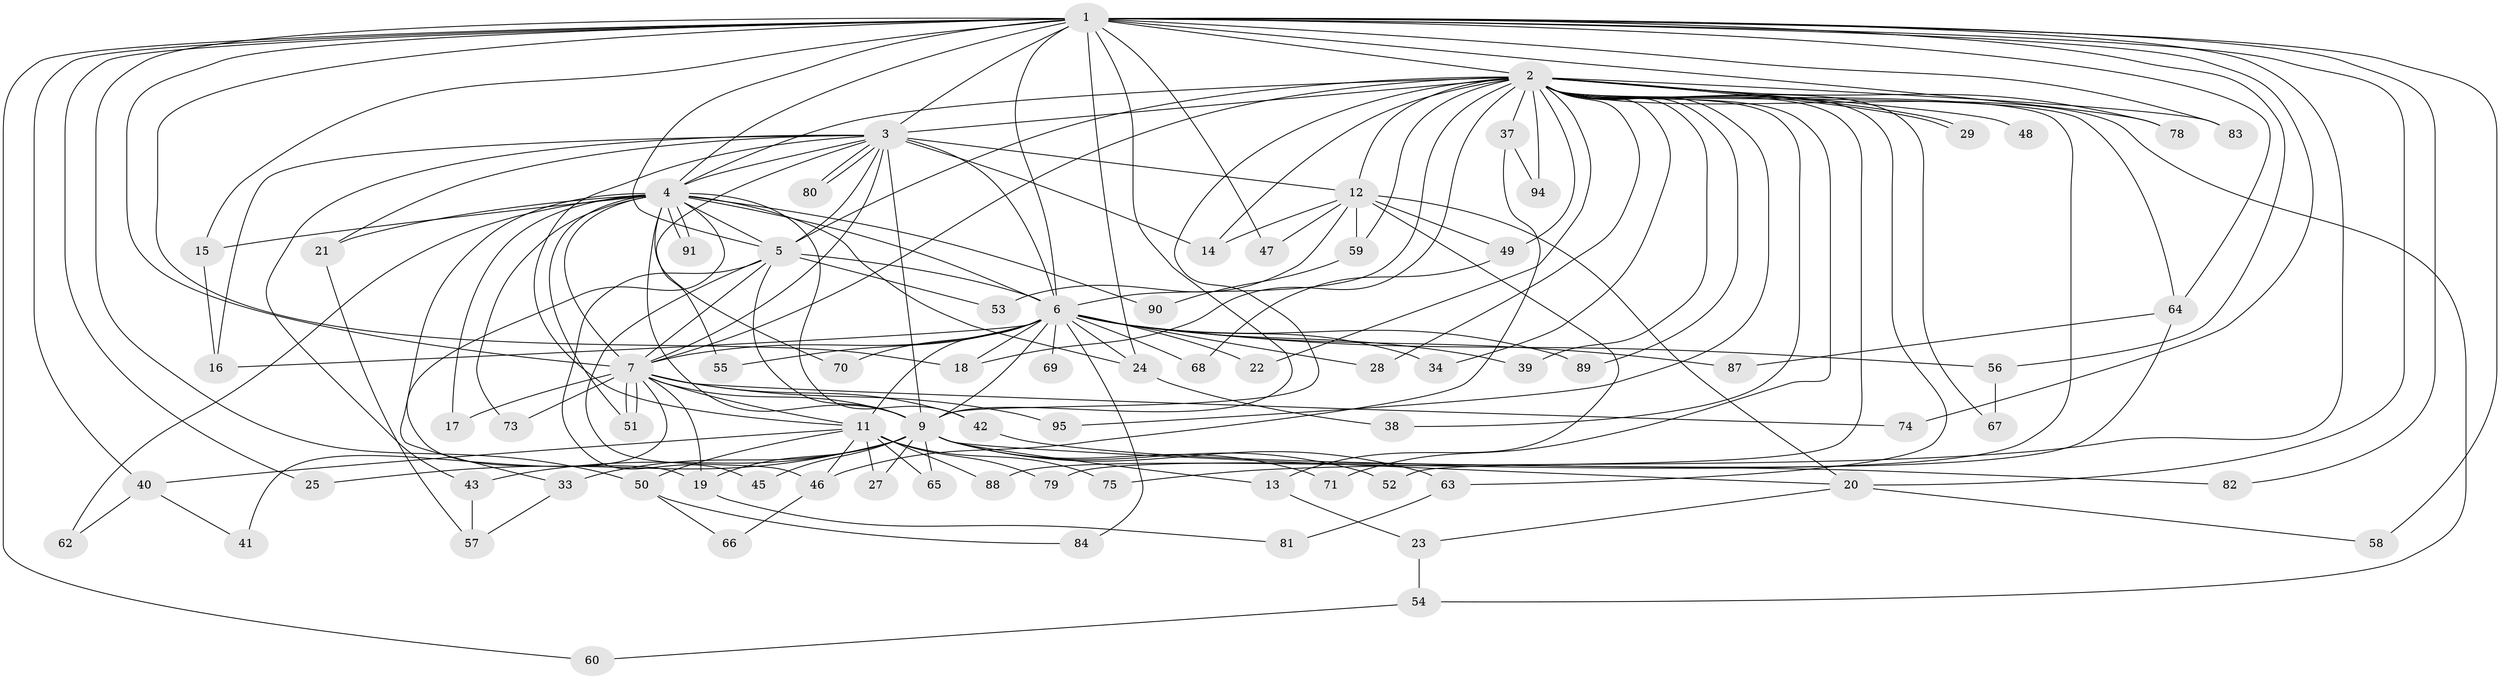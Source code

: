 // original degree distribution, {30: 0.010309278350515464, 25: 0.010309278350515464, 19: 0.010309278350515464, 23: 0.010309278350515464, 12: 0.010309278350515464, 17: 0.010309278350515464, 20: 0.020618556701030927, 21: 0.010309278350515464, 22: 0.010309278350515464, 7: 0.010309278350515464, 8: 0.010309278350515464, 3: 0.2268041237113402, 2: 0.5567010309278351, 4: 0.07216494845360824, 6: 0.020618556701030927}
// Generated by graph-tools (version 1.1) at 2025/41/03/06/25 10:41:39]
// undirected, 78 vertices, 175 edges
graph export_dot {
graph [start="1"]
  node [color=gray90,style=filled];
  1 [super="+85"];
  2 [super="+8"];
  3 [super="+96"];
  4 [super="+72"];
  5;
  6 [super="+10"];
  7 [super="+76"];
  9 [super="+31"];
  11 [super="+26"];
  12 [super="+32"];
  13;
  14 [super="+93"];
  15;
  16 [super="+36"];
  17;
  18 [super="+77"];
  19;
  20 [super="+30"];
  21 [super="+86"];
  22;
  23;
  24 [super="+35"];
  25;
  27;
  28;
  29;
  33 [super="+44"];
  34;
  37 [super="+61"];
  38;
  39;
  40;
  41;
  42;
  43;
  45;
  46;
  47;
  48;
  49;
  50;
  51;
  52;
  53;
  54;
  55;
  56;
  57;
  58;
  59;
  60;
  62;
  63;
  64;
  65;
  66;
  67;
  68;
  69;
  70;
  71;
  73;
  74 [super="+97"];
  75;
  78;
  79;
  80;
  81;
  82;
  83;
  84;
  87 [super="+92"];
  88;
  89;
  90;
  91;
  94;
  95;
  1 -- 2 [weight=2];
  1 -- 3;
  1 -- 4;
  1 -- 5;
  1 -- 6 [weight=2];
  1 -- 7 [weight=2];
  1 -- 9;
  1 -- 15;
  1 -- 20 [weight=2];
  1 -- 25;
  1 -- 40;
  1 -- 47;
  1 -- 50;
  1 -- 56;
  1 -- 58;
  1 -- 60;
  1 -- 64;
  1 -- 74 [weight=2];
  1 -- 75;
  1 -- 78;
  1 -- 82;
  1 -- 83;
  1 -- 18 [weight=2];
  1 -- 24;
  2 -- 3 [weight=2];
  2 -- 4 [weight=2];
  2 -- 5 [weight=2];
  2 -- 6 [weight=4];
  2 -- 7 [weight=2];
  2 -- 9 [weight=2];
  2 -- 12;
  2 -- 14;
  2 -- 29;
  2 -- 29;
  2 -- 34;
  2 -- 37 [weight=2];
  2 -- 39;
  2 -- 48 [weight=2];
  2 -- 49;
  2 -- 54;
  2 -- 67;
  2 -- 71;
  2 -- 78;
  2 -- 89;
  2 -- 94;
  2 -- 95;
  2 -- 64;
  2 -- 18;
  2 -- 83;
  2 -- 22;
  2 -- 88;
  2 -- 28;
  2 -- 38;
  2 -- 52;
  2 -- 59;
  2 -- 63;
  3 -- 4;
  3 -- 5;
  3 -- 6 [weight=3];
  3 -- 7;
  3 -- 9;
  3 -- 12;
  3 -- 14;
  3 -- 21;
  3 -- 43;
  3 -- 55;
  3 -- 80;
  3 -- 80;
  3 -- 11;
  3 -- 16;
  4 -- 5;
  4 -- 6 [weight=2];
  4 -- 7;
  4 -- 9;
  4 -- 15;
  4 -- 17;
  4 -- 19;
  4 -- 21;
  4 -- 24;
  4 -- 33;
  4 -- 42;
  4 -- 62;
  4 -- 70;
  4 -- 73;
  4 -- 90;
  4 -- 91;
  4 -- 91;
  4 -- 51;
  5 -- 6 [weight=2];
  5 -- 7;
  5 -- 9;
  5 -- 45;
  5 -- 46;
  5 -- 53;
  6 -- 7 [weight=2];
  6 -- 9 [weight=2];
  6 -- 16;
  6 -- 22;
  6 -- 34;
  6 -- 68;
  6 -- 69 [weight=2];
  6 -- 70;
  6 -- 89;
  6 -- 11;
  6 -- 18;
  6 -- 84;
  6 -- 87 [weight=2];
  6 -- 24;
  6 -- 28;
  6 -- 39;
  6 -- 55;
  6 -- 56;
  7 -- 9;
  7 -- 11;
  7 -- 17;
  7 -- 19;
  7 -- 41;
  7 -- 42;
  7 -- 51;
  7 -- 51;
  7 -- 73;
  7 -- 74;
  7 -- 95;
  9 -- 13;
  9 -- 20;
  9 -- 25;
  9 -- 27;
  9 -- 33 [weight=2];
  9 -- 43;
  9 -- 45;
  9 -- 52;
  9 -- 63;
  9 -- 65;
  9 -- 71;
  9 -- 19;
  11 -- 46;
  11 -- 50;
  11 -- 65;
  11 -- 75;
  11 -- 40;
  11 -- 88;
  11 -- 27;
  11 -- 79;
  12 -- 13;
  12 -- 47;
  12 -- 49;
  12 -- 59;
  12 -- 14;
  12 -- 53;
  12 -- 20;
  13 -- 23;
  15 -- 16;
  19 -- 81;
  20 -- 23;
  20 -- 58;
  21 -- 57;
  23 -- 54;
  24 -- 38;
  33 -- 57;
  37 -- 94;
  37 -- 46;
  40 -- 41;
  40 -- 62;
  42 -- 82;
  43 -- 57;
  46 -- 66;
  49 -- 68;
  50 -- 66;
  50 -- 84;
  54 -- 60;
  56 -- 67;
  59 -- 90;
  63 -- 81;
  64 -- 79;
  64 -- 87;
}
